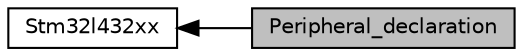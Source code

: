 digraph "Peripheral_declaration"
{
  edge [fontname="Helvetica",fontsize="10",labelfontname="Helvetica",labelfontsize="10"];
  node [fontname="Helvetica",fontsize="10",shape=box];
  rankdir=LR;
  Node2 [label="Stm32l432xx",height=0.2,width=0.4,color="black", fillcolor="white", style="filled",URL="$group__stm32l432xx.html",tooltip=" "];
  Node1 [label="Peripheral_declaration",height=0.2,width=0.4,color="black", fillcolor="grey75", style="filled", fontcolor="black",tooltip=" "];
  Node2->Node1 [shape=plaintext, dir="back", style="solid"];
}

